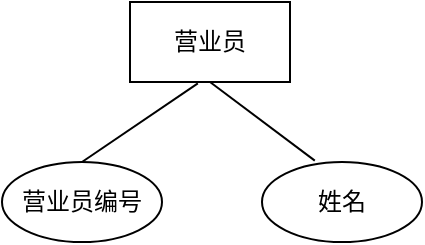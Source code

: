 <mxfile version="22.1.15" type="device">
  <diagram name="第 1 页" id="HOKHkTGxQ62zBUSI4qlc">
    <mxGraphModel dx="714" dy="434" grid="1" gridSize="10" guides="1" tooltips="1" connect="1" arrows="1" fold="1" page="1" pageScale="1" pageWidth="827" pageHeight="1169" math="0" shadow="0">
      <root>
        <mxCell id="0" />
        <mxCell id="1" parent="0" />
        <mxCell id="_LEAKaaO8FQnwaV6Lsqm-1" value="营业员" style="rounded=0;whiteSpace=wrap;html=1;" parent="1" vertex="1">
          <mxGeometry x="334" y="70" width="80" height="40" as="geometry" />
        </mxCell>
        <mxCell id="_LEAKaaO8FQnwaV6Lsqm-5" value="" style="endArrow=none;html=1;rounded=0;entryX=0.33;entryY=-0.017;entryDx=0;entryDy=0;entryPerimeter=0;exitX=0.5;exitY=1;exitDx=0;exitDy=0;" parent="1" edge="1" target="-RqpTXtw88HabC3kvK6E-1" source="_LEAKaaO8FQnwaV6Lsqm-1">
          <mxGeometry width="50" height="50" relative="1" as="geometry">
            <mxPoint x="380" y="120" as="sourcePoint" />
            <mxPoint x="420" y="150" as="targetPoint" />
          </mxGeometry>
        </mxCell>
        <mxCell id="_LEAKaaO8FQnwaV6Lsqm-6" value="" style="endArrow=none;html=1;rounded=0;exitX=0.5;exitY=0;exitDx=0;exitDy=0;entryX=0.424;entryY=1.017;entryDx=0;entryDy=0;entryPerimeter=0;" parent="1" source="-RqpTXtw88HabC3kvK6E-2" edge="1" target="_LEAKaaO8FQnwaV6Lsqm-1">
          <mxGeometry width="50" height="50" relative="1" as="geometry">
            <mxPoint x="314.32" y="154.64" as="sourcePoint" />
            <mxPoint x="370" y="120" as="targetPoint" />
          </mxGeometry>
        </mxCell>
        <mxCell id="-RqpTXtw88HabC3kvK6E-1" value="姓名" style="ellipse;whiteSpace=wrap;html=1;" vertex="1" parent="1">
          <mxGeometry x="400" y="150" width="80" height="40" as="geometry" />
        </mxCell>
        <mxCell id="-RqpTXtw88HabC3kvK6E-2" value="营业员编号" style="ellipse;whiteSpace=wrap;html=1;" vertex="1" parent="1">
          <mxGeometry x="270" y="150" width="80" height="40" as="geometry" />
        </mxCell>
      </root>
    </mxGraphModel>
  </diagram>
</mxfile>
